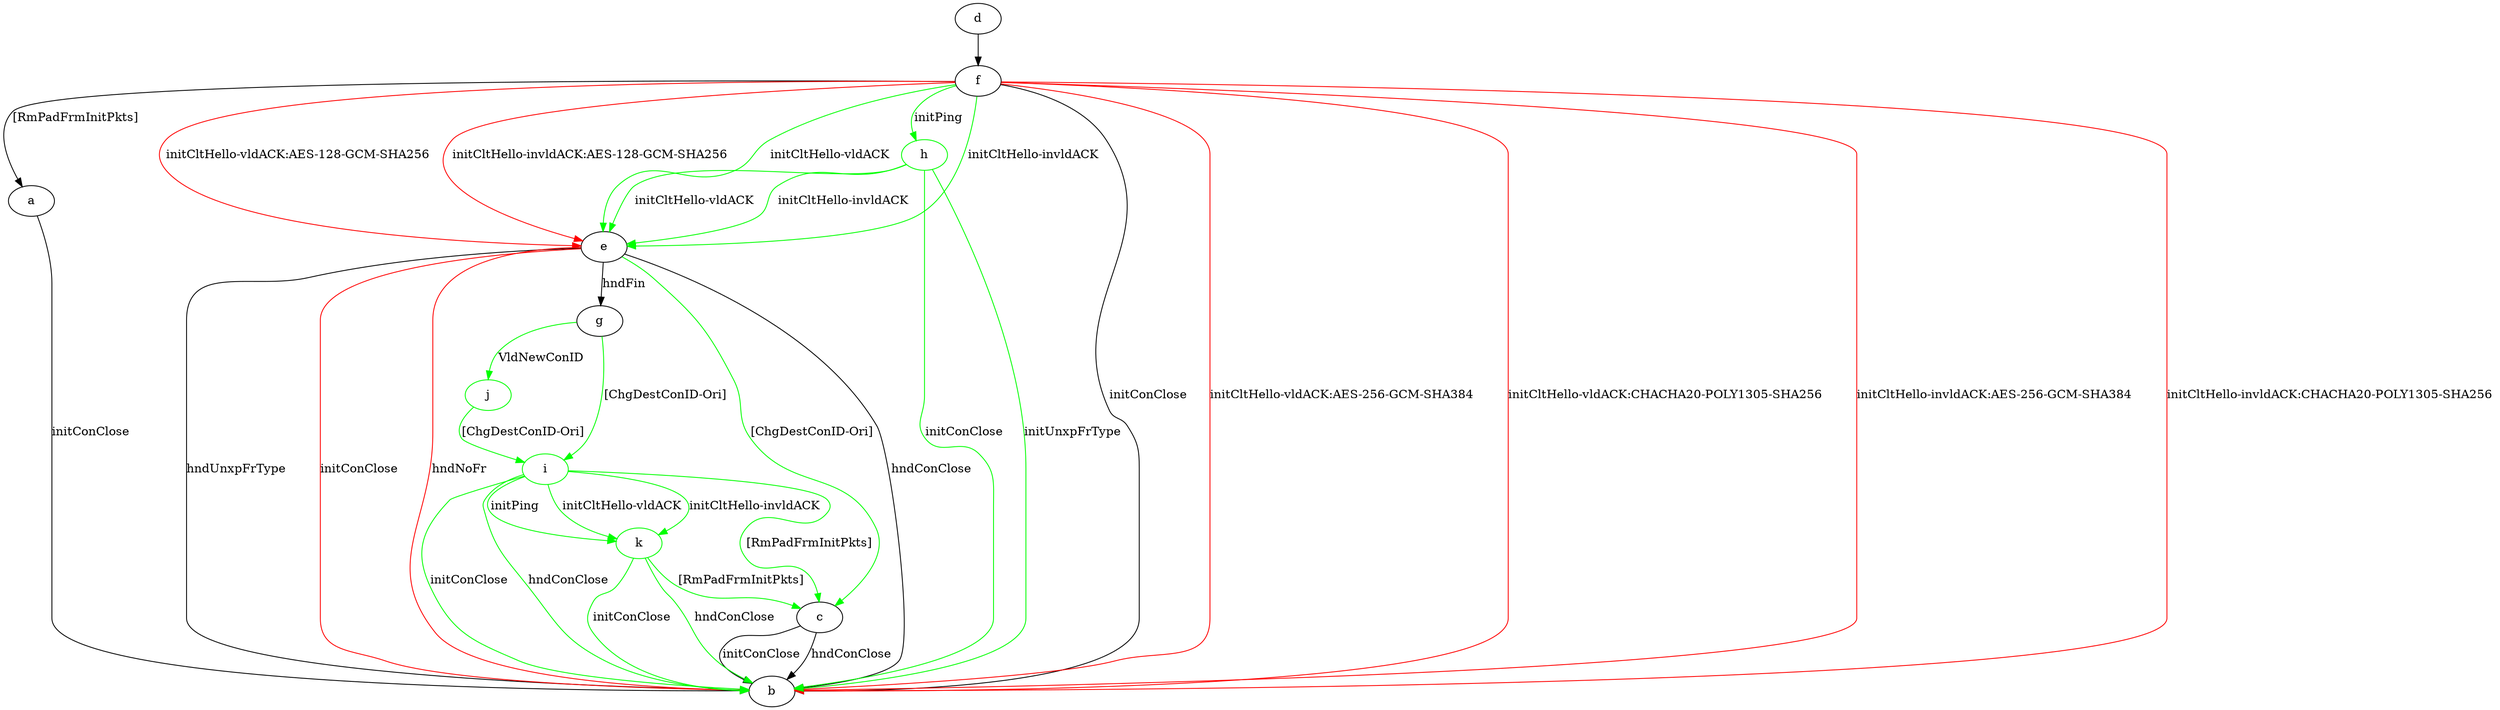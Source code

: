 digraph "" {
	a -> b	[key=0,
		label="initConClose "];
	c -> b	[key=0,
		label="initConClose "];
	c -> b	[key=1,
		label="hndConClose "];
	d -> f	[key=0];
	e -> b	[key=0,
		label="hndConClose "];
	e -> b	[key=1,
		label="hndUnxpFrType "];
	e -> b	[key=2,
		color=red,
		label="initConClose "];
	e -> b	[key=3,
		color=red,
		label="hndNoFr "];
	e -> c	[key=0,
		color=green,
		label="[ChgDestConID-Ori] "];
	e -> g	[key=0,
		label="hndFin "];
	f -> a	[key=0,
		label="[RmPadFrmInitPkts] "];
	f -> b	[key=0,
		label="initConClose "];
	f -> b	[key=1,
		color=red,
		label="initCltHello-vldACK:AES-256-GCM-SHA384 "];
	f -> b	[key=2,
		color=red,
		label="initCltHello-vldACK:CHACHA20-POLY1305-SHA256 "];
	f -> b	[key=3,
		color=red,
		label="initCltHello-invldACK:AES-256-GCM-SHA384 "];
	f -> b	[key=4,
		color=red,
		label="initCltHello-invldACK:CHACHA20-POLY1305-SHA256 "];
	f -> e	[key=0,
		color=green,
		label="initCltHello-vldACK "];
	f -> e	[key=1,
		color=green,
		label="initCltHello-invldACK "];
	f -> e	[key=2,
		color=red,
		label="initCltHello-vldACK:AES-128-GCM-SHA256 "];
	f -> e	[key=3,
		color=red,
		label="initCltHello-invldACK:AES-128-GCM-SHA256 "];
	h	[color=green];
	f -> h	[key=0,
		color=green,
		label="initPing "];
	i	[color=green];
	g -> i	[key=0,
		color=green,
		label="[ChgDestConID-Ori] "];
	j	[color=green];
	g -> j	[key=0,
		color=green,
		label="VldNewConID "];
	h -> b	[key=0,
		color=green,
		label="initConClose "];
	h -> b	[key=1,
		color=green,
		label="initUnxpFrType "];
	h -> e	[key=0,
		color=green,
		label="initCltHello-vldACK "];
	h -> e	[key=1,
		color=green,
		label="initCltHello-invldACK "];
	i -> b	[key=0,
		color=green,
		label="initConClose "];
	i -> b	[key=1,
		color=green,
		label="hndConClose "];
	i -> c	[key=0,
		color=green,
		label="[RmPadFrmInitPkts] "];
	k	[color=green];
	i -> k	[key=0,
		color=green,
		label="initPing "];
	i -> k	[key=1,
		color=green,
		label="initCltHello-vldACK "];
	i -> k	[key=2,
		color=green,
		label="initCltHello-invldACK "];
	j -> i	[key=0,
		color=green,
		label="[ChgDestConID-Ori] "];
	k -> b	[key=0,
		color=green,
		label="initConClose "];
	k -> b	[key=1,
		color=green,
		label="hndConClose "];
	k -> c	[key=0,
		color=green,
		label="[RmPadFrmInitPkts] "];
}
